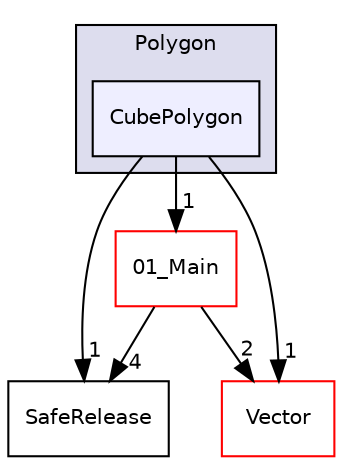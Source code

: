 digraph "C:/HAL/PG関係/03_作成プログラム/03_HAL授業/就職作品/Project/source/04_Tool/Polygon/CubePolygon" {
  compound=true
  node [ fontsize="10", fontname="Helvetica"];
  edge [ labelfontsize="10", labelfontname="Helvetica"];
  subgraph clusterdir_8b4c9f422ddaad2e4cc1fcd7bddd2678 {
    graph [ bgcolor="#ddddee", pencolor="black", label="Polygon" fontname="Helvetica", fontsize="10", URL="dir_8b4c9f422ddaad2e4cc1fcd7bddd2678.html"]
  dir_8c94159224a9e96e3cf9377699289757 [shape=box, label="CubePolygon", style="filled", fillcolor="#eeeeff", pencolor="black", URL="dir_8c94159224a9e96e3cf9377699289757.html"];
  }
  dir_0bdd085e94670486122436b1728d6cb5 [shape=box label="SafeRelease" URL="dir_0bdd085e94670486122436b1728d6cb5.html"];
  dir_b2ee2f4b37d8460d9f5246ffd8c74e11 [shape=box label="01_Main" fillcolor="white" style="filled" color="red" URL="dir_b2ee2f4b37d8460d9f5246ffd8c74e11.html"];
  dir_e5c1ae2f1092e95ef2033dbd3d9e326c [shape=box label="Vector" fillcolor="white" style="filled" color="red" URL="dir_e5c1ae2f1092e95ef2033dbd3d9e326c.html"];
  dir_b2ee2f4b37d8460d9f5246ffd8c74e11->dir_0bdd085e94670486122436b1728d6cb5 [headlabel="4", labeldistance=1.5 headhref="dir_000001_000148.html"];
  dir_b2ee2f4b37d8460d9f5246ffd8c74e11->dir_e5c1ae2f1092e95ef2033dbd3d9e326c [headlabel="2", labeldistance=1.5 headhref="dir_000001_000149.html"];
  dir_8c94159224a9e96e3cf9377699289757->dir_0bdd085e94670486122436b1728d6cb5 [headlabel="1", labeldistance=1.5 headhref="dir_000143_000148.html"];
  dir_8c94159224a9e96e3cf9377699289757->dir_b2ee2f4b37d8460d9f5246ffd8c74e11 [headlabel="1", labeldistance=1.5 headhref="dir_000143_000001.html"];
  dir_8c94159224a9e96e3cf9377699289757->dir_e5c1ae2f1092e95ef2033dbd3d9e326c [headlabel="1", labeldistance=1.5 headhref="dir_000143_000149.html"];
}
